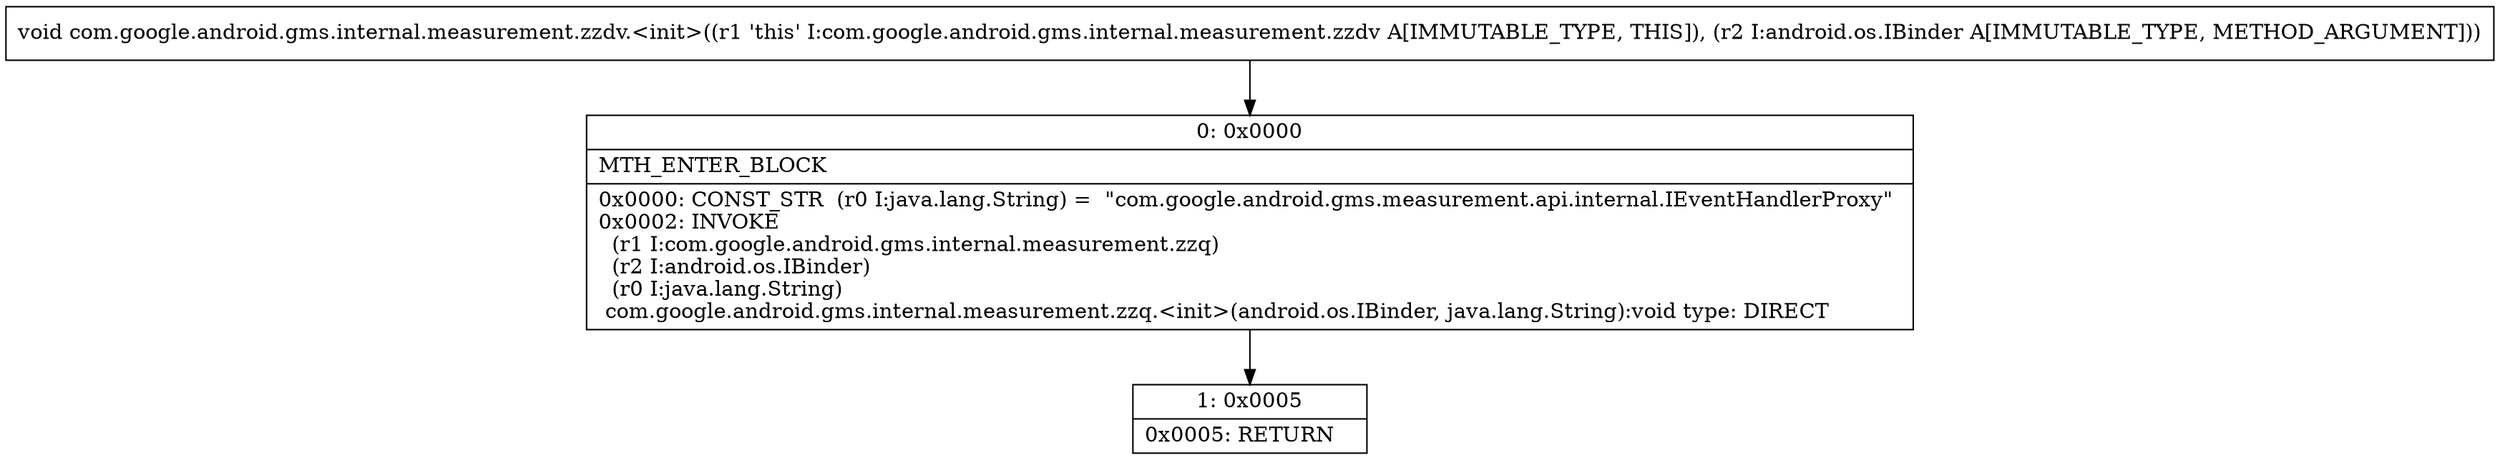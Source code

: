 digraph "CFG forcom.google.android.gms.internal.measurement.zzdv.\<init\>(Landroid\/os\/IBinder;)V" {
Node_0 [shape=record,label="{0\:\ 0x0000|MTH_ENTER_BLOCK\l|0x0000: CONST_STR  (r0 I:java.lang.String) =  \"com.google.android.gms.measurement.api.internal.IEventHandlerProxy\" \l0x0002: INVOKE  \l  (r1 I:com.google.android.gms.internal.measurement.zzq)\l  (r2 I:android.os.IBinder)\l  (r0 I:java.lang.String)\l com.google.android.gms.internal.measurement.zzq.\<init\>(android.os.IBinder, java.lang.String):void type: DIRECT \l}"];
Node_1 [shape=record,label="{1\:\ 0x0005|0x0005: RETURN   \l}"];
MethodNode[shape=record,label="{void com.google.android.gms.internal.measurement.zzdv.\<init\>((r1 'this' I:com.google.android.gms.internal.measurement.zzdv A[IMMUTABLE_TYPE, THIS]), (r2 I:android.os.IBinder A[IMMUTABLE_TYPE, METHOD_ARGUMENT])) }"];
MethodNode -> Node_0;
Node_0 -> Node_1;
}

